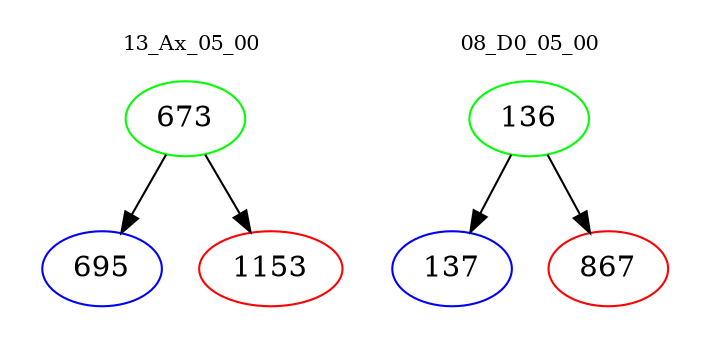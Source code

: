 digraph{
subgraph cluster_0 {
color = white
label = "13_Ax_05_00";
fontsize=10;
T0_673 [label="673", color="green"]
T0_673 -> T0_695 [color="black"]
T0_695 [label="695", color="blue"]
T0_673 -> T0_1153 [color="black"]
T0_1153 [label="1153", color="red"]
}
subgraph cluster_1 {
color = white
label = "08_D0_05_00";
fontsize=10;
T1_136 [label="136", color="green"]
T1_136 -> T1_137 [color="black"]
T1_137 [label="137", color="blue"]
T1_136 -> T1_867 [color="black"]
T1_867 [label="867", color="red"]
}
}
